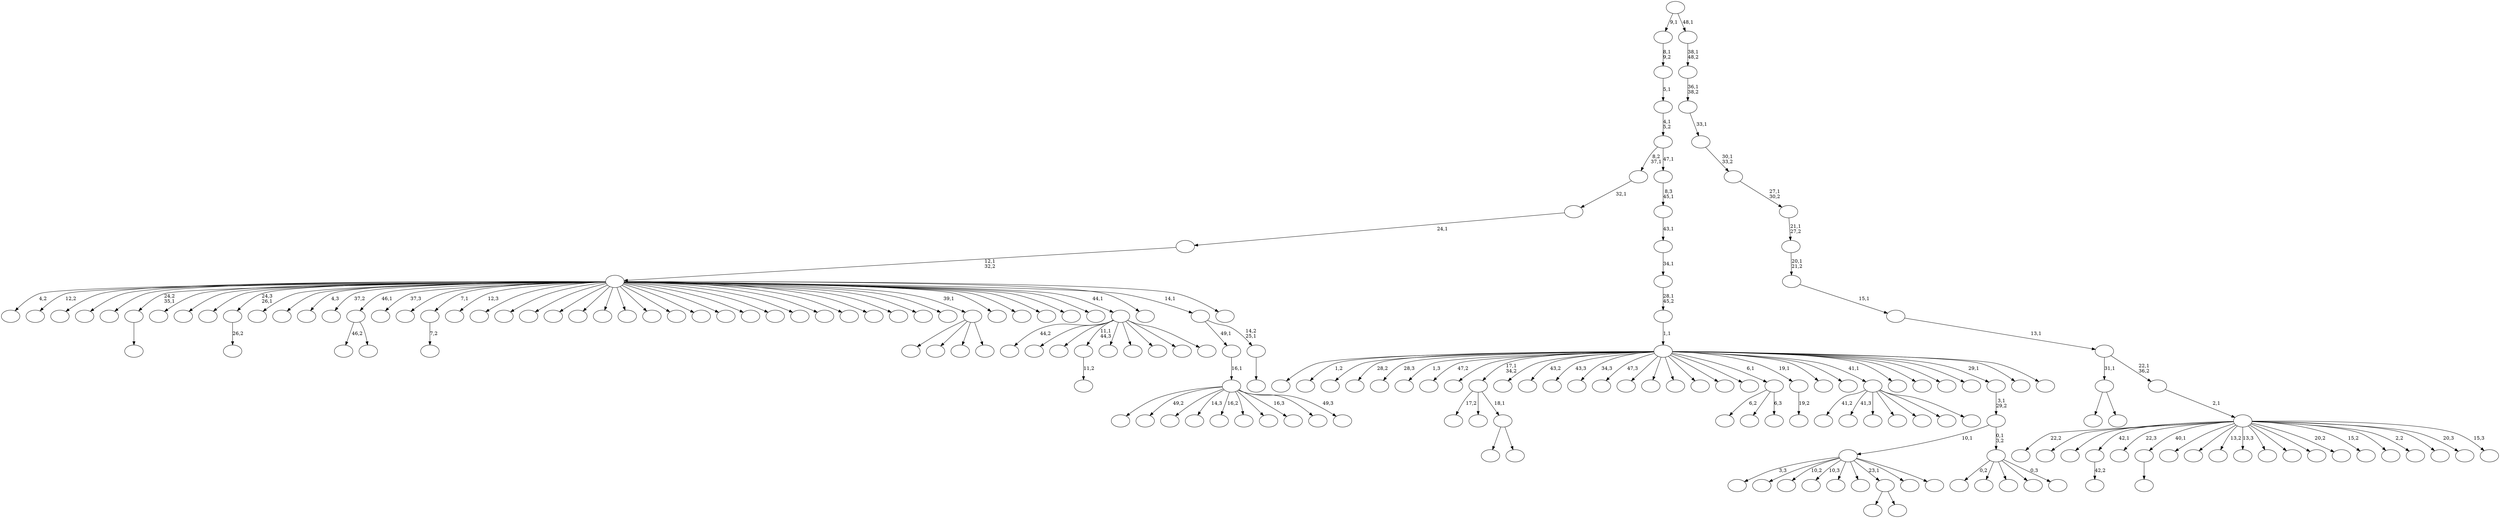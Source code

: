 digraph T {
	200 [label=""]
	199 [label=""]
	198 [label=""]
	197 [label=""]
	196 [label=""]
	195 [label=""]
	194 [label=""]
	193 [label=""]
	192 [label=""]
	191 [label=""]
	190 [label=""]
	189 [label=""]
	188 [label=""]
	187 [label=""]
	186 [label=""]
	185 [label=""]
	184 [label=""]
	183 [label=""]
	182 [label=""]
	181 [label=""]
	180 [label=""]
	179 [label=""]
	178 [label=""]
	177 [label=""]
	176 [label=""]
	175 [label=""]
	174 [label=""]
	173 [label=""]
	172 [label=""]
	171 [label=""]
	170 [label=""]
	169 [label=""]
	168 [label=""]
	167 [label=""]
	166 [label=""]
	165 [label=""]
	164 [label=""]
	163 [label=""]
	162 [label=""]
	161 [label=""]
	160 [label=""]
	159 [label=""]
	158 [label=""]
	157 [label=""]
	156 [label=""]
	155 [label=""]
	154 [label=""]
	153 [label=""]
	152 [label=""]
	151 [label=""]
	150 [label=""]
	149 [label=""]
	148 [label=""]
	147 [label=""]
	146 [label=""]
	145 [label=""]
	144 [label=""]
	143 [label=""]
	142 [label=""]
	141 [label=""]
	140 [label=""]
	139 [label=""]
	138 [label=""]
	137 [label=""]
	136 [label=""]
	135 [label=""]
	134 [label=""]
	133 [label=""]
	132 [label=""]
	131 [label=""]
	130 [label=""]
	129 [label=""]
	128 [label=""]
	127 [label=""]
	126 [label=""]
	125 [label=""]
	124 [label=""]
	123 [label=""]
	122 [label=""]
	121 [label=""]
	120 [label=""]
	119 [label=""]
	118 [label=""]
	117 [label=""]
	116 [label=""]
	115 [label=""]
	114 [label=""]
	113 [label=""]
	112 [label=""]
	111 [label=""]
	110 [label=""]
	109 [label=""]
	108 [label=""]
	107 [label=""]
	106 [label=""]
	105 [label=""]
	104 [label=""]
	103 [label=""]
	102 [label=""]
	101 [label=""]
	100 [label=""]
	99 [label=""]
	98 [label=""]
	97 [label=""]
	96 [label=""]
	95 [label=""]
	94 [label=""]
	93 [label=""]
	92 [label=""]
	91 [label=""]
	90 [label=""]
	89 [label=""]
	88 [label=""]
	87 [label=""]
	86 [label=""]
	85 [label=""]
	84 [label=""]
	83 [label=""]
	82 [label=""]
	81 [label=""]
	80 [label=""]
	79 [label=""]
	78 [label=""]
	77 [label=""]
	76 [label=""]
	75 [label=""]
	74 [label=""]
	73 [label=""]
	72 [label=""]
	71 [label=""]
	70 [label=""]
	69 [label=""]
	68 [label=""]
	67 [label=""]
	66 [label=""]
	65 [label=""]
	64 [label=""]
	63 [label=""]
	62 [label=""]
	61 [label=""]
	60 [label=""]
	59 [label=""]
	58 [label=""]
	57 [label=""]
	56 [label=""]
	55 [label=""]
	54 [label=""]
	53 [label=""]
	52 [label=""]
	51 [label=""]
	50 [label=""]
	49 [label=""]
	48 [label=""]
	47 [label=""]
	46 [label=""]
	45 [label=""]
	44 [label=""]
	43 [label=""]
	42 [label=""]
	41 [label=""]
	40 [label=""]
	39 [label=""]
	38 [label=""]
	37 [label=""]
	36 [label=""]
	35 [label=""]
	34 [label=""]
	33 [label=""]
	32 [label=""]
	31 [label=""]
	30 [label=""]
	29 [label=""]
	28 [label=""]
	27 [label=""]
	26 [label=""]
	25 [label=""]
	24 [label=""]
	23 [label=""]
	22 [label=""]
	21 [label=""]
	20 [label=""]
	19 [label=""]
	18 [label=""]
	17 [label=""]
	16 [label=""]
	15 [label=""]
	14 [label=""]
	13 [label=""]
	12 [label=""]
	11 [label=""]
	10 [label=""]
	9 [label=""]
	8 [label=""]
	7 [label=""]
	6 [label=""]
	5 [label=""]
	4 [label=""]
	3 [label=""]
	2 [label=""]
	1 [label=""]
	0 [label=""]
	175 -> 176 [label=""]
	160 -> 161 [label="26,2"]
	158 -> 159 [label="42,2"]
	153 -> 154 [label=""]
	151 -> 200 [label=""]
	151 -> 152 [label=""]
	150 -> 195 [label="17,2"]
	150 -> 191 [label=""]
	150 -> 151 [label="18,1"]
	143 -> 182 [label="46,2"]
	143 -> 144 [label=""]
	141 -> 142 [label="11,2"]
	136 -> 137 [label="7,2"]
	81 -> 184 [label="6,2"]
	81 -> 107 [label=""]
	81 -> 82 [label="6,3"]
	79 -> 140 [label=""]
	79 -> 80 [label=""]
	77 -> 78 [label="19,2"]
	67 -> 197 [label="41,2"]
	67 -> 183 [label="41,3"]
	67 -> 169 [label=""]
	67 -> 166 [label=""]
	67 -> 112 [label=""]
	67 -> 100 [label=""]
	67 -> 68 [label=""]
	59 -> 177 [label=""]
	59 -> 98 [label=""]
	59 -> 83 [label=""]
	59 -> 60 [label=""]
	47 -> 198 [label="3,3"]
	47 -> 194 [label=""]
	47 -> 173 [label="10,2"]
	47 -> 162 [label="10,3"]
	47 -> 126 [label=""]
	47 -> 105 [label=""]
	47 -> 79 [label="23,1"]
	47 -> 58 [label=""]
	47 -> 48 [label=""]
	44 -> 148 [label="0,2"]
	44 -> 132 [label=""]
	44 -> 63 [label=""]
	44 -> 55 [label=""]
	44 -> 45 [label="0,3"]
	43 -> 47 [label="10,1"]
	43 -> 44 [label="0,1\n3,2"]
	42 -> 43 [label="3,1\n29,2"]
	40 -> 196 [label=""]
	40 -> 170 [label="49,2"]
	40 -> 149 [label=""]
	40 -> 109 [label="14,3"]
	40 -> 101 [label="16,2"]
	40 -> 91 [label=""]
	40 -> 64 [label=""]
	40 -> 57 [label="16,3"]
	40 -> 49 [label=""]
	40 -> 41 [label="49,3"]
	39 -> 40 [label="16,1"]
	37 -> 192 [label="44,2"]
	37 -> 164 [label=""]
	37 -> 147 [label=""]
	37 -> 141 [label="11,1\n44,3"]
	37 -> 120 [label=""]
	37 -> 76 [label=""]
	37 -> 75 [label=""]
	37 -> 72 [label=""]
	37 -> 38 [label=""]
	34 -> 35 [label=""]
	33 -> 39 [label="49,1"]
	33 -> 34 [label="14,2\n25,1"]
	31 -> 193 [label="4,2"]
	31 -> 190 [label="12,2"]
	31 -> 181 [label=""]
	31 -> 179 [label=""]
	31 -> 178 [label=""]
	31 -> 175 [label="24,2\n35,1"]
	31 -> 171 [label=""]
	31 -> 167 [label=""]
	31 -> 163 [label=""]
	31 -> 160 [label="24,3\n26,1"]
	31 -> 157 [label=""]
	31 -> 155 [label=""]
	31 -> 146 [label="4,3"]
	31 -> 145 [label="37,2"]
	31 -> 143 [label="46,1"]
	31 -> 139 [label="37,3"]
	31 -> 138 [label=""]
	31 -> 136 [label="7,1"]
	31 -> 134 [label="12,3"]
	31 -> 133 [label=""]
	31 -> 131 [label=""]
	31 -> 130 [label=""]
	31 -> 123 [label=""]
	31 -> 119 [label=""]
	31 -> 117 [label=""]
	31 -> 115 [label=""]
	31 -> 110 [label=""]
	31 -> 106 [label=""]
	31 -> 103 [label=""]
	31 -> 102 [label=""]
	31 -> 97 [label=""]
	31 -> 94 [label=""]
	31 -> 92 [label=""]
	31 -> 86 [label=""]
	31 -> 85 [label=""]
	31 -> 84 [label=""]
	31 -> 74 [label=""]
	31 -> 69 [label=""]
	31 -> 62 [label=""]
	31 -> 59 [label="39,1"]
	31 -> 56 [label=""]
	31 -> 54 [label=""]
	31 -> 51 [label=""]
	31 -> 50 [label=""]
	31 -> 46 [label=""]
	31 -> 37 [label="44,1"]
	31 -> 36 [label=""]
	31 -> 33 [label="14,1"]
	31 -> 32 [label=""]
	30 -> 31 [label="12,1\n32,2"]
	29 -> 30 [label="24,1"]
	28 -> 29 [label="32,1"]
	25 -> 118 [label=""]
	25 -> 26 [label=""]
	23 -> 199 [label=""]
	23 -> 186 [label="1,2"]
	23 -> 185 [label=""]
	23 -> 180 [label="28,2"]
	23 -> 174 [label="28,3"]
	23 -> 172 [label="1,3"]
	23 -> 168 [label="47,2"]
	23 -> 165 [label=""]
	23 -> 150 [label="17,1\n34,2"]
	23 -> 135 [label=""]
	23 -> 129 [label="43,2"]
	23 -> 128 [label="43,3"]
	23 -> 124 [label="34,3"]
	23 -> 122 [label="47,3"]
	23 -> 121 [label=""]
	23 -> 116 [label=""]
	23 -> 104 [label=""]
	23 -> 96 [label=""]
	23 -> 90 [label=""]
	23 -> 89 [label=""]
	23 -> 81 [label="6,1"]
	23 -> 77 [label="19,1"]
	23 -> 73 [label=""]
	23 -> 71 [label=""]
	23 -> 67 [label="41,1"]
	23 -> 66 [label=""]
	23 -> 65 [label=""]
	23 -> 53 [label=""]
	23 -> 52 [label=""]
	23 -> 42 [label="29,1"]
	23 -> 27 [label=""]
	23 -> 24 [label=""]
	22 -> 23 [label="1,1"]
	21 -> 22 [label="28,1\n45,2"]
	20 -> 21 [label="34,1"]
	19 -> 20 [label="43,1"]
	18 -> 19 [label="8,3\n45,1"]
	17 -> 28 [label="8,2\n37,1"]
	17 -> 18 [label="47,1"]
	16 -> 17 [label="4,1\n5,2"]
	15 -> 16 [label="5,1"]
	14 -> 15 [label="8,1\n9,2"]
	12 -> 189 [label="22,2"]
	12 -> 188 [label=""]
	12 -> 187 [label=""]
	12 -> 158 [label="42,1"]
	12 -> 156 [label="22,3"]
	12 -> 153 [label="40,1"]
	12 -> 127 [label=""]
	12 -> 125 [label=""]
	12 -> 114 [label="13,2"]
	12 -> 113 [label="13,3"]
	12 -> 111 [label=""]
	12 -> 108 [label=""]
	12 -> 99 [label=""]
	12 -> 95 [label="20,2"]
	12 -> 93 [label="15,2"]
	12 -> 88 [label=""]
	12 -> 87 [label="2,2"]
	12 -> 70 [label=""]
	12 -> 61 [label="20,3"]
	12 -> 13 [label="15,3"]
	11 -> 12 [label="2,1"]
	10 -> 25 [label="31,1"]
	10 -> 11 [label="22,1\n36,2"]
	9 -> 10 [label="13,1"]
	8 -> 9 [label="15,1"]
	7 -> 8 [label="20,1\n21,2"]
	6 -> 7 [label="21,1\n27,2"]
	5 -> 6 [label="27,1\n30,2"]
	4 -> 5 [label="30,1\n33,2"]
	3 -> 4 [label="33,1"]
	2 -> 3 [label="36,1\n38,2"]
	1 -> 2 [label="38,1\n48,2"]
	0 -> 14 [label="9,1"]
	0 -> 1 [label="48,1"]
}
